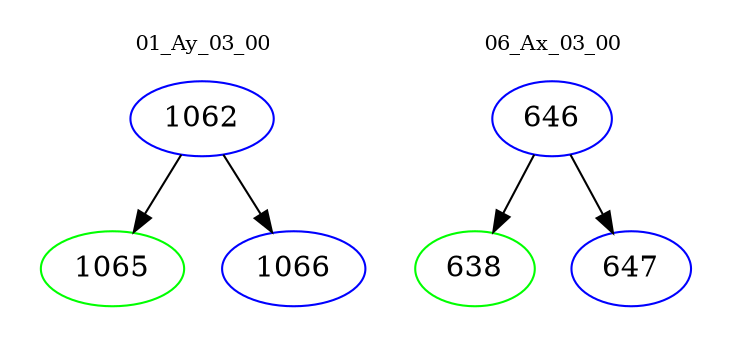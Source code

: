 digraph{
subgraph cluster_0 {
color = white
label = "01_Ay_03_00";
fontsize=10;
T0_1062 [label="1062", color="blue"]
T0_1062 -> T0_1065 [color="black"]
T0_1065 [label="1065", color="green"]
T0_1062 -> T0_1066 [color="black"]
T0_1066 [label="1066", color="blue"]
}
subgraph cluster_1 {
color = white
label = "06_Ax_03_00";
fontsize=10;
T1_646 [label="646", color="blue"]
T1_646 -> T1_638 [color="black"]
T1_638 [label="638", color="green"]
T1_646 -> T1_647 [color="black"]
T1_647 [label="647", color="blue"]
}
}
